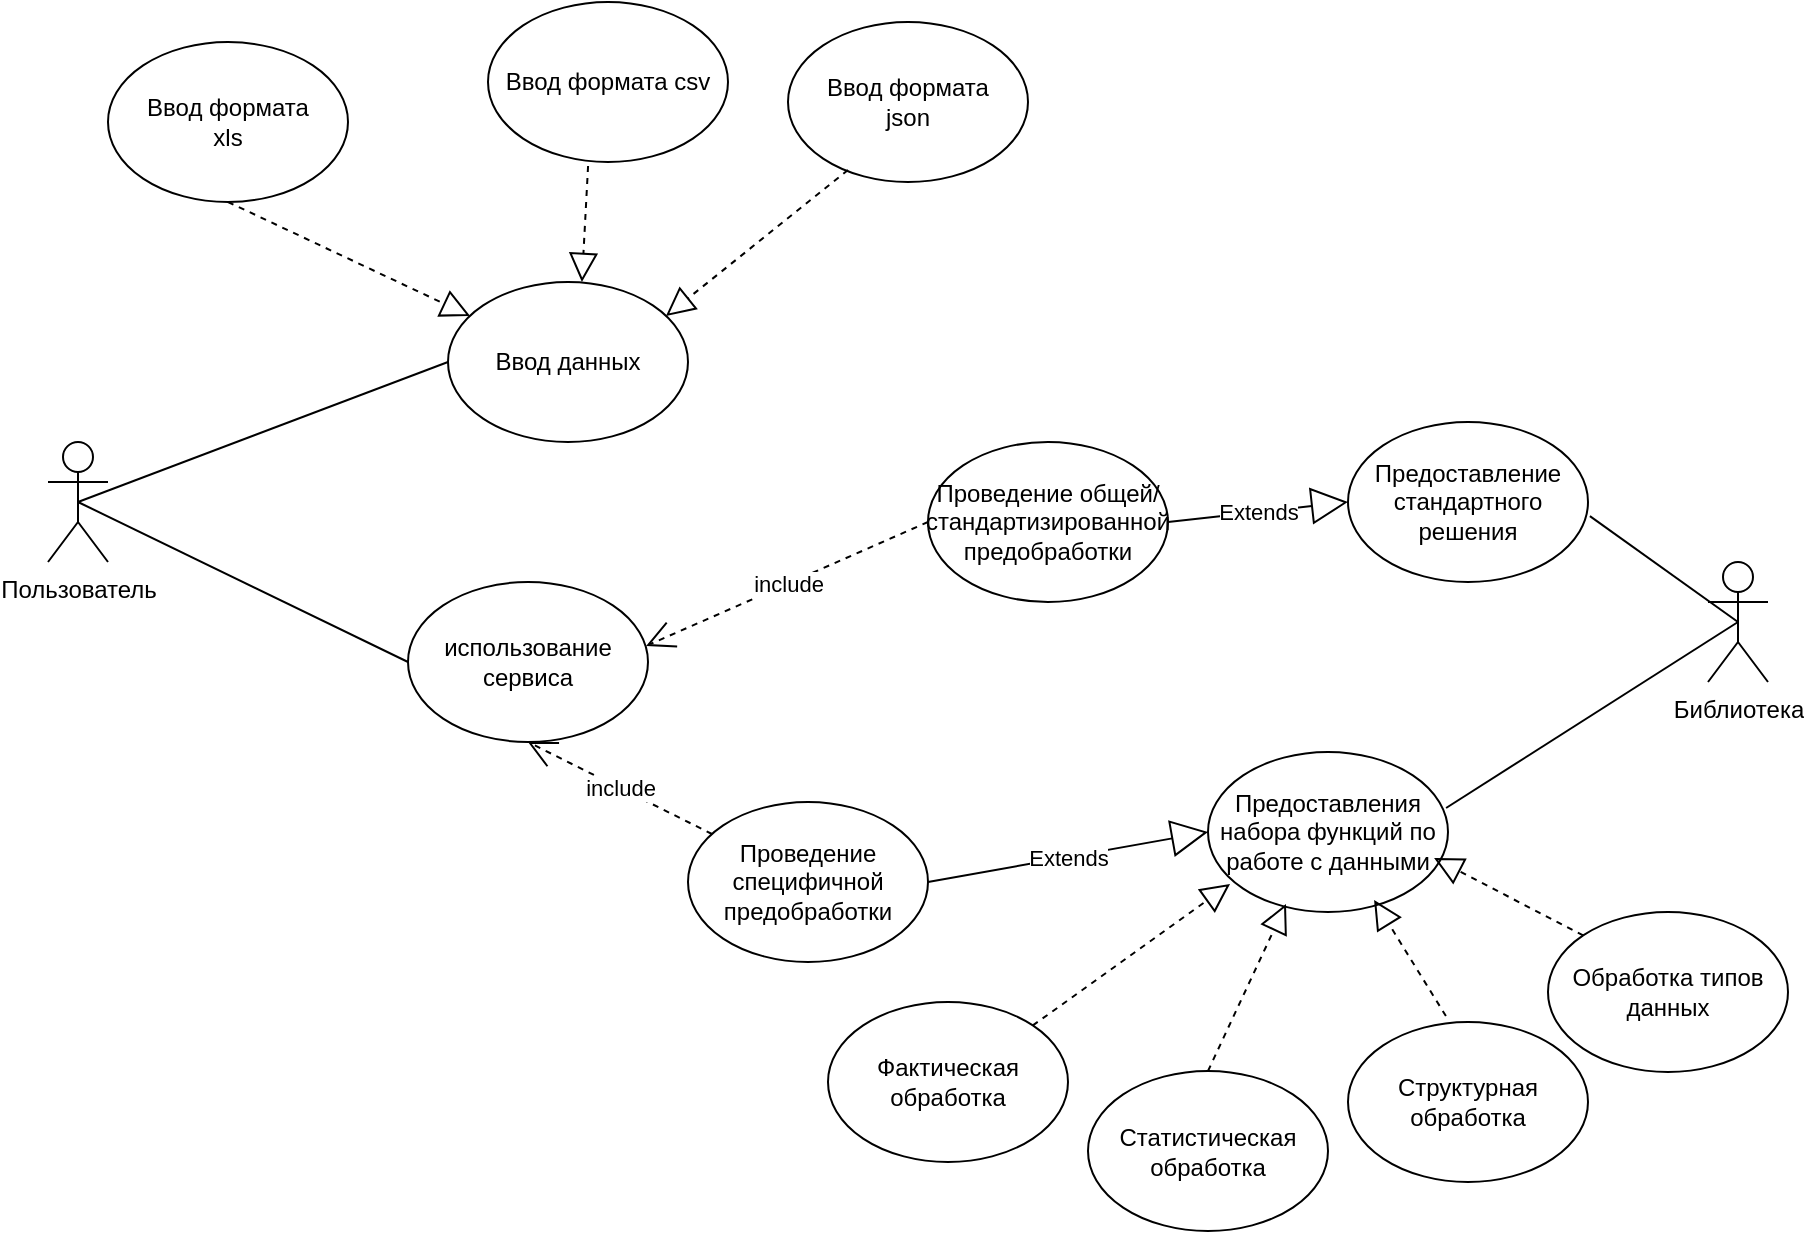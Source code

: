 <mxfile version="26.1.1">
  <diagram name="Страница — 1" id="QzphKiRluAe46n7qeO1K">
    <mxGraphModel dx="2261" dy="780" grid="1" gridSize="10" guides="1" tooltips="1" connect="1" arrows="1" fold="1" page="1" pageScale="1" pageWidth="827" pageHeight="1169" math="0" shadow="0">
      <root>
        <mxCell id="0" />
        <mxCell id="1" parent="0" />
        <mxCell id="Rw42D6xPt4BI_WVMwV_L-1" value="Ввод формата&lt;div&gt;xls&lt;/div&gt;" style="ellipse;whiteSpace=wrap;html=1;" vertex="1" parent="1">
          <mxGeometry x="-40" y="70" width="120" height="80" as="geometry" />
        </mxCell>
        <mxCell id="Rw42D6xPt4BI_WVMwV_L-2" value="Ввод формата csv" style="ellipse;whiteSpace=wrap;html=1;" vertex="1" parent="1">
          <mxGeometry x="150" y="50" width="120" height="80" as="geometry" />
        </mxCell>
        <mxCell id="Rw42D6xPt4BI_WVMwV_L-3" value="Ввод формата&lt;div&gt;json&lt;/div&gt;" style="ellipse;whiteSpace=wrap;html=1;" vertex="1" parent="1">
          <mxGeometry x="300" y="60" width="120" height="80" as="geometry" />
        </mxCell>
        <mxCell id="Rw42D6xPt4BI_WVMwV_L-4" value="Пользователь" style="shape=umlActor;verticalLabelPosition=bottom;verticalAlign=top;html=1;outlineConnect=0;" vertex="1" parent="1">
          <mxGeometry x="-70" y="270" width="30" height="60" as="geometry" />
        </mxCell>
        <mxCell id="Rw42D6xPt4BI_WVMwV_L-5" value="Библиотека" style="shape=umlActor;verticalLabelPosition=bottom;verticalAlign=top;html=1;outlineConnect=0;" vertex="1" parent="1">
          <mxGeometry x="760" y="330" width="30" height="60" as="geometry" />
        </mxCell>
        <mxCell id="Rw42D6xPt4BI_WVMwV_L-6" value="Ввод данных" style="ellipse;whiteSpace=wrap;html=1;" vertex="1" parent="1">
          <mxGeometry x="130" y="190" width="120" height="80" as="geometry" />
        </mxCell>
        <mxCell id="Rw42D6xPt4BI_WVMwV_L-7" value="использование сервиса" style="ellipse;whiteSpace=wrap;html=1;" vertex="1" parent="1">
          <mxGeometry x="110" y="340" width="120" height="80" as="geometry" />
        </mxCell>
        <mxCell id="Rw42D6xPt4BI_WVMwV_L-8" value="Проведение общей/стандартизированной предобработки" style="ellipse;whiteSpace=wrap;html=1;" vertex="1" parent="1">
          <mxGeometry x="370" y="270" width="120" height="80" as="geometry" />
        </mxCell>
        <mxCell id="Rw42D6xPt4BI_WVMwV_L-9" value="Предоставление стандартного решения" style="ellipse;whiteSpace=wrap;html=1;" vertex="1" parent="1">
          <mxGeometry x="580" y="260" width="120" height="80" as="geometry" />
        </mxCell>
        <mxCell id="Rw42D6xPt4BI_WVMwV_L-10" value="Предоставления набора функций по работе с данными" style="ellipse;whiteSpace=wrap;html=1;" vertex="1" parent="1">
          <mxGeometry x="510" y="425" width="120" height="80" as="geometry" />
        </mxCell>
        <mxCell id="Rw42D6xPt4BI_WVMwV_L-11" value="Проведение специфичной предобработки" style="ellipse;whiteSpace=wrap;html=1;" vertex="1" parent="1">
          <mxGeometry x="250" y="450" width="120" height="80" as="geometry" />
        </mxCell>
        <mxCell id="Rw42D6xPt4BI_WVMwV_L-15" value="" style="endArrow=block;dashed=1;endFill=0;endSize=12;html=1;rounded=0;exitX=0.5;exitY=1;exitDx=0;exitDy=0;" edge="1" parent="1" source="Rw42D6xPt4BI_WVMwV_L-1" target="Rw42D6xPt4BI_WVMwV_L-6">
          <mxGeometry width="160" relative="1" as="geometry">
            <mxPoint x="330" y="400" as="sourcePoint" />
            <mxPoint x="490" y="400" as="targetPoint" />
          </mxGeometry>
        </mxCell>
        <mxCell id="Rw42D6xPt4BI_WVMwV_L-16" value="" style="endArrow=block;dashed=1;endFill=0;endSize=12;html=1;rounded=0;exitX=0.417;exitY=1.025;exitDx=0;exitDy=0;entryX=0.558;entryY=0;entryDx=0;entryDy=0;entryPerimeter=0;exitPerimeter=0;" edge="1" parent="1" source="Rw42D6xPt4BI_WVMwV_L-2" target="Rw42D6xPt4BI_WVMwV_L-6">
          <mxGeometry width="160" relative="1" as="geometry">
            <mxPoint x="330" y="400" as="sourcePoint" />
            <mxPoint x="490" y="400" as="targetPoint" />
          </mxGeometry>
        </mxCell>
        <mxCell id="Rw42D6xPt4BI_WVMwV_L-22" value="" style="endArrow=none;html=1;rounded=0;exitX=1.008;exitY=0.588;exitDx=0;exitDy=0;exitPerimeter=0;entryX=0.5;entryY=0.5;entryDx=0;entryDy=0;entryPerimeter=0;" edge="1" parent="1" source="Rw42D6xPt4BI_WVMwV_L-9" target="Rw42D6xPt4BI_WVMwV_L-5">
          <mxGeometry width="50" height="50" relative="1" as="geometry">
            <mxPoint x="380" y="430" as="sourcePoint" />
            <mxPoint x="430" y="380" as="targetPoint" />
          </mxGeometry>
        </mxCell>
        <mxCell id="Rw42D6xPt4BI_WVMwV_L-23" value="" style="endArrow=none;html=1;rounded=0;exitX=0.992;exitY=0.35;exitDx=0;exitDy=0;exitPerimeter=0;entryX=0.5;entryY=0.5;entryDx=0;entryDy=0;entryPerimeter=0;" edge="1" parent="1" source="Rw42D6xPt4BI_WVMwV_L-10" target="Rw42D6xPt4BI_WVMwV_L-5">
          <mxGeometry width="50" height="50" relative="1" as="geometry">
            <mxPoint x="380" y="430" as="sourcePoint" />
            <mxPoint x="430" y="380" as="targetPoint" />
          </mxGeometry>
        </mxCell>
        <mxCell id="Rw42D6xPt4BI_WVMwV_L-24" value="include" style="endArrow=open;endSize=12;dashed=1;html=1;rounded=0;exitX=0;exitY=0.5;exitDx=0;exitDy=0;entryX=0.992;entryY=0.4;entryDx=0;entryDy=0;entryPerimeter=0;" edge="1" parent="1" source="Rw42D6xPt4BI_WVMwV_L-8" target="Rw42D6xPt4BI_WVMwV_L-7">
          <mxGeometry width="160" relative="1" as="geometry">
            <mxPoint x="330" y="400" as="sourcePoint" />
            <mxPoint x="490" y="400" as="targetPoint" />
          </mxGeometry>
        </mxCell>
        <mxCell id="Rw42D6xPt4BI_WVMwV_L-25" value="include" style="endArrow=open;endSize=12;dashed=1;html=1;rounded=0;entryX=0.5;entryY=1;entryDx=0;entryDy=0;" edge="1" parent="1" source="Rw42D6xPt4BI_WVMwV_L-11" target="Rw42D6xPt4BI_WVMwV_L-7">
          <mxGeometry width="160" relative="1" as="geometry">
            <mxPoint x="160" y="500" as="sourcePoint" />
            <mxPoint x="149" y="542" as="targetPoint" />
          </mxGeometry>
        </mxCell>
        <mxCell id="Rw42D6xPt4BI_WVMwV_L-27" value="Extends" style="endArrow=block;endSize=16;endFill=0;html=1;rounded=0;exitX=1;exitY=0.5;exitDx=0;exitDy=0;entryX=0;entryY=0.5;entryDx=0;entryDy=0;" edge="1" parent="1" source="Rw42D6xPt4BI_WVMwV_L-8" target="Rw42D6xPt4BI_WVMwV_L-9">
          <mxGeometry width="160" relative="1" as="geometry">
            <mxPoint x="330" y="400" as="sourcePoint" />
            <mxPoint x="490" y="400" as="targetPoint" />
          </mxGeometry>
        </mxCell>
        <mxCell id="Rw42D6xPt4BI_WVMwV_L-29" value="" style="endArrow=none;html=1;rounded=0;exitX=0.5;exitY=0.5;exitDx=0;exitDy=0;exitPerimeter=0;entryX=0;entryY=0.5;entryDx=0;entryDy=0;" edge="1" parent="1" source="Rw42D6xPt4BI_WVMwV_L-4" target="Rw42D6xPt4BI_WVMwV_L-6">
          <mxGeometry width="50" height="50" relative="1" as="geometry">
            <mxPoint x="380" y="430" as="sourcePoint" />
            <mxPoint x="430" y="380" as="targetPoint" />
          </mxGeometry>
        </mxCell>
        <mxCell id="Rw42D6xPt4BI_WVMwV_L-30" value="" style="endArrow=none;html=1;rounded=0;exitX=0.5;exitY=0.5;exitDx=0;exitDy=0;exitPerimeter=0;entryX=0;entryY=0.5;entryDx=0;entryDy=0;" edge="1" parent="1" source="Rw42D6xPt4BI_WVMwV_L-4" target="Rw42D6xPt4BI_WVMwV_L-7">
          <mxGeometry width="50" height="50" relative="1" as="geometry">
            <mxPoint x="380" y="430" as="sourcePoint" />
            <mxPoint x="430" y="380" as="targetPoint" />
          </mxGeometry>
        </mxCell>
        <mxCell id="Rw42D6xPt4BI_WVMwV_L-31" value="" style="endArrow=block;dashed=1;endFill=0;endSize=12;html=1;rounded=0;exitX=0.25;exitY=0.925;exitDx=0;exitDy=0;entryX=0.908;entryY=0.213;entryDx=0;entryDy=0;entryPerimeter=0;exitPerimeter=0;" edge="1" parent="1" source="Rw42D6xPt4BI_WVMwV_L-3" target="Rw42D6xPt4BI_WVMwV_L-6">
          <mxGeometry width="160" relative="1" as="geometry">
            <mxPoint x="310" y="190" as="sourcePoint" />
            <mxPoint x="307" y="248" as="targetPoint" />
          </mxGeometry>
        </mxCell>
        <mxCell id="Rw42D6xPt4BI_WVMwV_L-32" value="Extends" style="endArrow=block;endSize=16;endFill=0;html=1;rounded=0;exitX=1;exitY=0.5;exitDx=0;exitDy=0;entryX=0;entryY=0.5;entryDx=0;entryDy=0;" edge="1" parent="1" source="Rw42D6xPt4BI_WVMwV_L-11" target="Rw42D6xPt4BI_WVMwV_L-10">
          <mxGeometry width="160" relative="1" as="geometry">
            <mxPoint x="330" y="400" as="sourcePoint" />
            <mxPoint x="490" y="400" as="targetPoint" />
          </mxGeometry>
        </mxCell>
        <mxCell id="Rw42D6xPt4BI_WVMwV_L-33" value="" style="endArrow=block;dashed=1;endFill=0;endSize=12;html=1;rounded=0;exitX=0;exitY=0;exitDx=0;exitDy=0;entryX=0.942;entryY=0.663;entryDx=0;entryDy=0;entryPerimeter=0;" edge="1" parent="1" source="Rw42D6xPt4BI_WVMwV_L-37" target="Rw42D6xPt4BI_WVMwV_L-10">
          <mxGeometry width="160" relative="1" as="geometry">
            <mxPoint x="520" y="550" as="sourcePoint" />
            <mxPoint x="730" y="460" as="targetPoint" />
          </mxGeometry>
        </mxCell>
        <mxCell id="Rw42D6xPt4BI_WVMwV_L-34" value="" style="endArrow=block;dashed=1;endFill=0;endSize=12;html=1;rounded=0;entryX=0.692;entryY=0.925;entryDx=0;entryDy=0;entryPerimeter=0;exitX=0.408;exitY=-0.037;exitDx=0;exitDy=0;exitPerimeter=0;" edge="1" parent="1" source="Rw42D6xPt4BI_WVMwV_L-39" target="Rw42D6xPt4BI_WVMwV_L-10">
          <mxGeometry width="160" relative="1" as="geometry">
            <mxPoint x="570" y="550" as="sourcePoint" />
            <mxPoint x="671" y="657" as="targetPoint" />
          </mxGeometry>
        </mxCell>
        <mxCell id="Rw42D6xPt4BI_WVMwV_L-35" value="" style="endArrow=block;dashed=1;endFill=0;endSize=12;html=1;rounded=0;exitX=0.5;exitY=0;exitDx=0;exitDy=0;entryX=0.325;entryY=0.95;entryDx=0;entryDy=0;entryPerimeter=0;" edge="1" parent="1" source="Rw42D6xPt4BI_WVMwV_L-38" target="Rw42D6xPt4BI_WVMwV_L-10">
          <mxGeometry width="160" relative="1" as="geometry">
            <mxPoint x="570" y="620" as="sourcePoint" />
            <mxPoint x="560" y="550" as="targetPoint" />
          </mxGeometry>
        </mxCell>
        <mxCell id="Rw42D6xPt4BI_WVMwV_L-36" value="" style="endArrow=block;dashed=1;endFill=0;endSize=12;html=1;rounded=0;exitX=1;exitY=0;exitDx=0;exitDy=0;entryX=0.092;entryY=0.825;entryDx=0;entryDy=0;entryPerimeter=0;" edge="1" parent="1" source="Rw42D6xPt4BI_WVMwV_L-40" target="Rw42D6xPt4BI_WVMwV_L-10">
          <mxGeometry width="160" relative="1" as="geometry">
            <mxPoint x="610" y="670" as="sourcePoint" />
            <mxPoint x="470" y="560" as="targetPoint" />
          </mxGeometry>
        </mxCell>
        <mxCell id="Rw42D6xPt4BI_WVMwV_L-37" value="Обработка типов данных" style="ellipse;whiteSpace=wrap;html=1;" vertex="1" parent="1">
          <mxGeometry x="680" y="505" width="120" height="80" as="geometry" />
        </mxCell>
        <mxCell id="Rw42D6xPt4BI_WVMwV_L-38" value="Статистическая обработка" style="ellipse;whiteSpace=wrap;html=1;" vertex="1" parent="1">
          <mxGeometry x="450" y="584.5" width="120" height="80" as="geometry" />
        </mxCell>
        <mxCell id="Rw42D6xPt4BI_WVMwV_L-39" value="Структурная обработка" style="ellipse;whiteSpace=wrap;html=1;" vertex="1" parent="1">
          <mxGeometry x="580" y="560" width="120" height="80" as="geometry" />
        </mxCell>
        <mxCell id="Rw42D6xPt4BI_WVMwV_L-40" value="Фактическая обработка" style="ellipse;whiteSpace=wrap;html=1;" vertex="1" parent="1">
          <mxGeometry x="320" y="550" width="120" height="80" as="geometry" />
        </mxCell>
      </root>
    </mxGraphModel>
  </diagram>
</mxfile>
